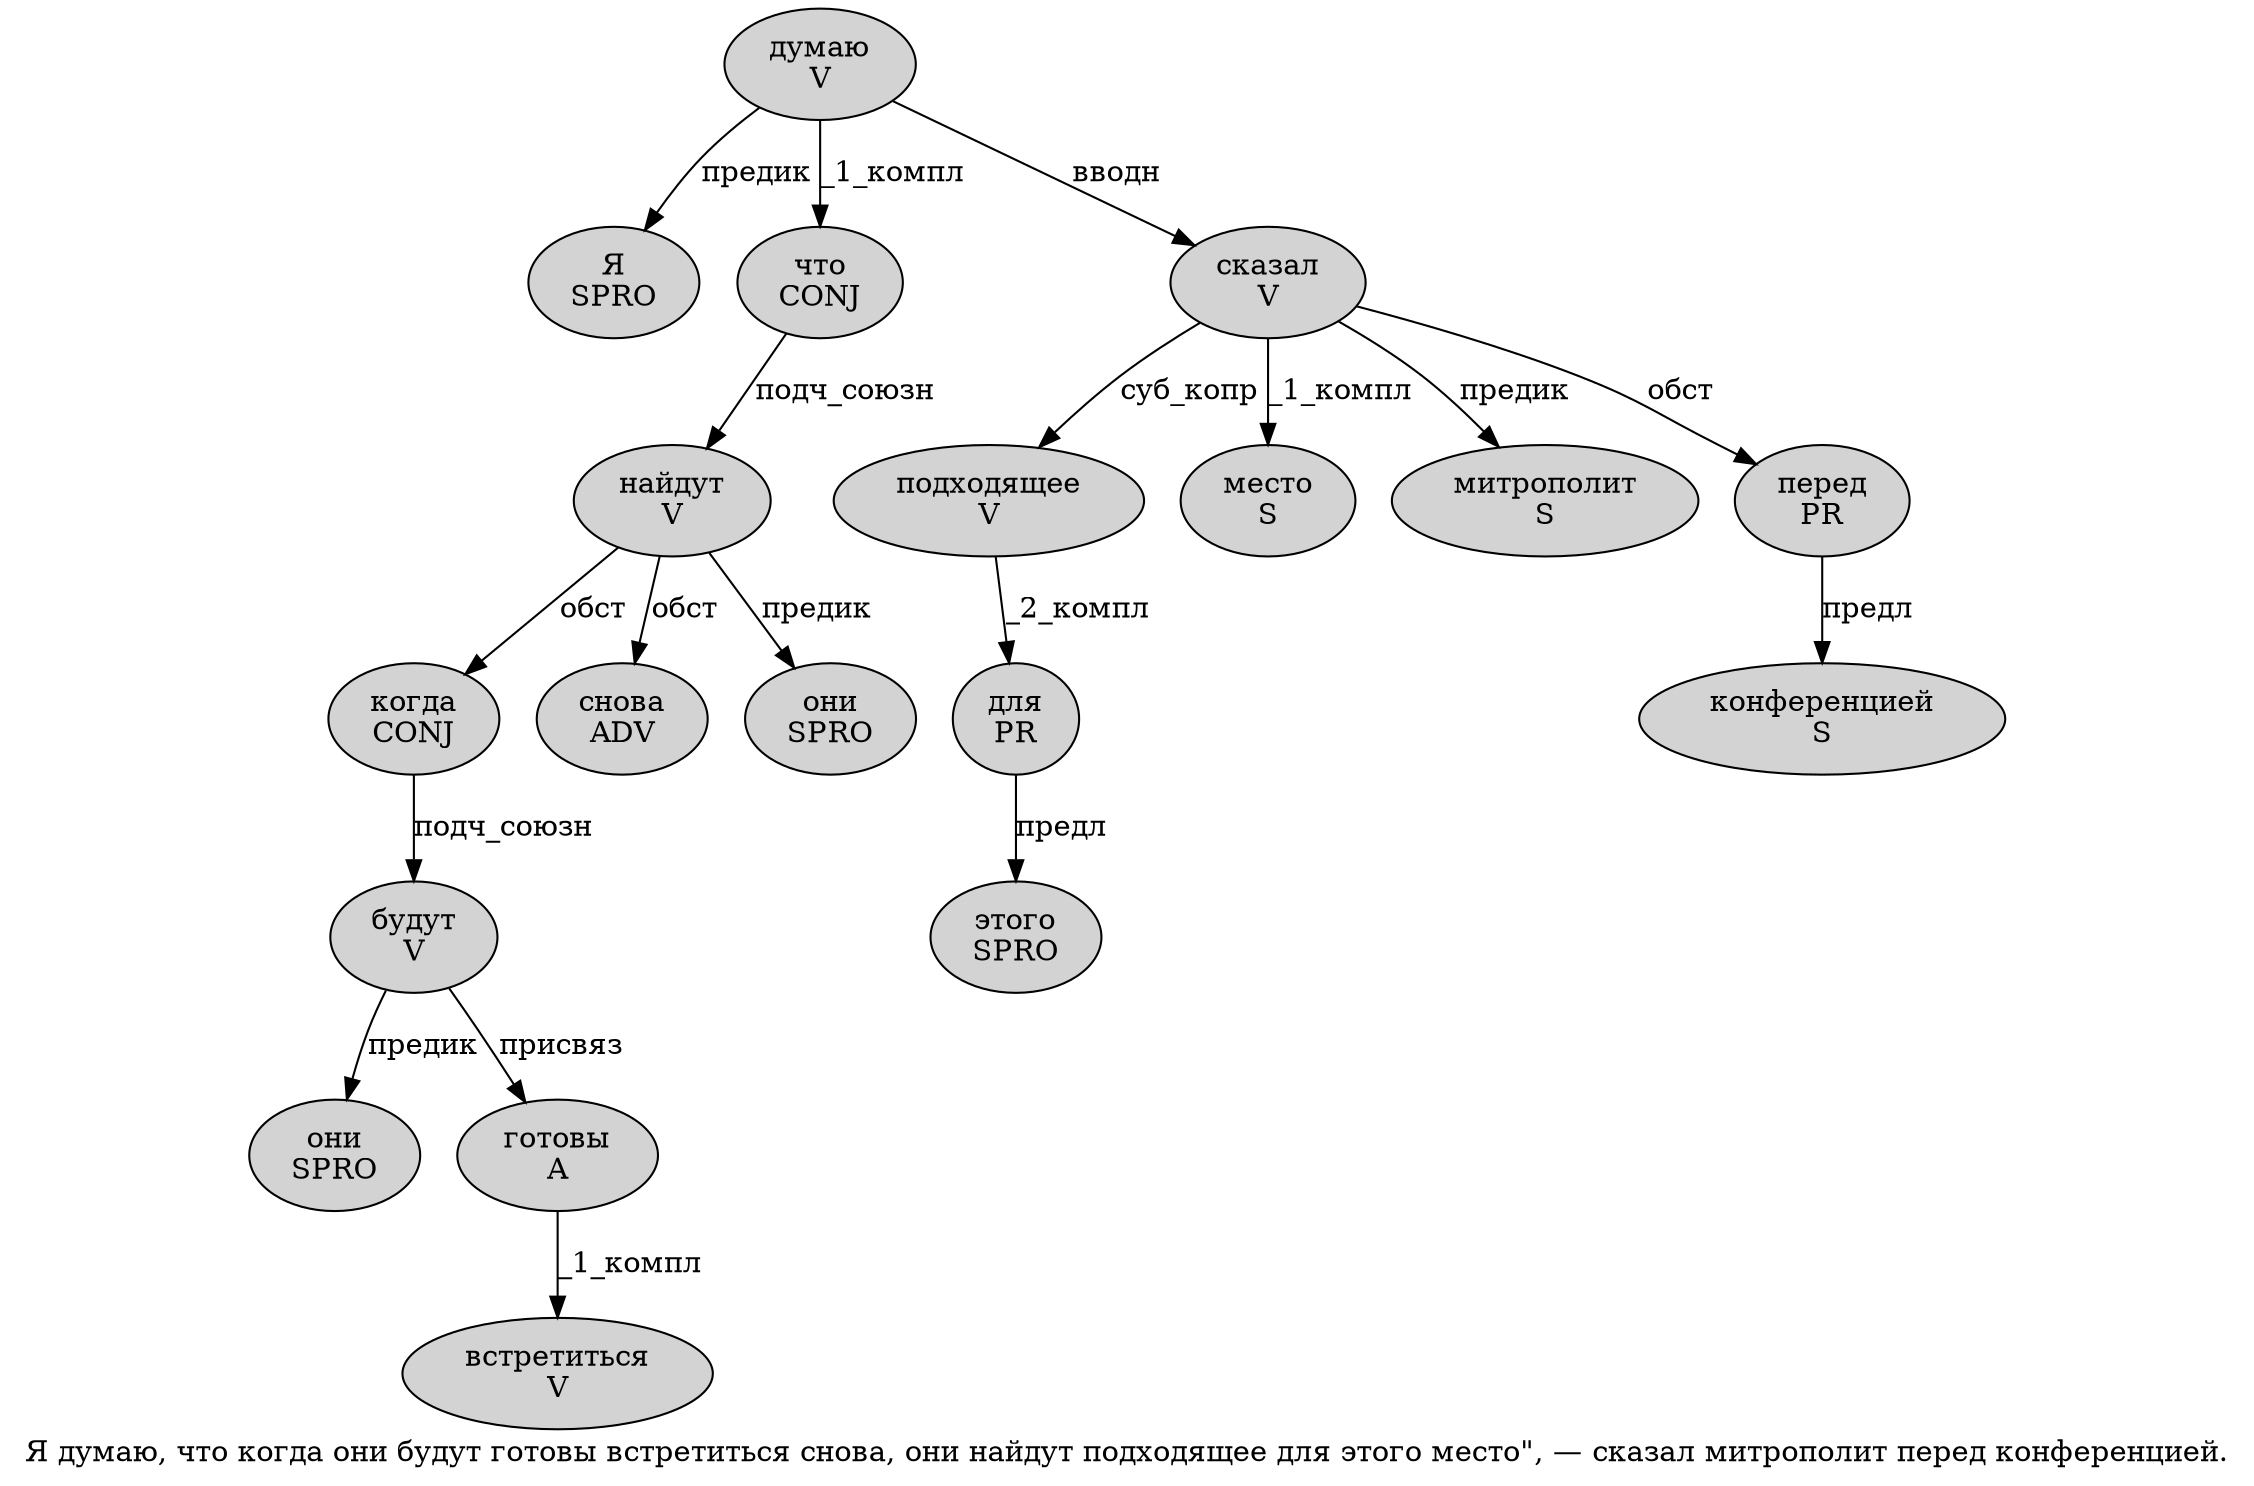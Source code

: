 digraph SENTENCE_212 {
	graph [label="Я думаю, что когда они будут готовы встретиться снова, они найдут подходящее для этого место\", — сказал митрополит перед конференцией."]
	node [style=filled]
		0 [label="Я
SPRO" color="" fillcolor=lightgray penwidth=1 shape=ellipse]
		1 [label="думаю
V" color="" fillcolor=lightgray penwidth=1 shape=ellipse]
		3 [label="что
CONJ" color="" fillcolor=lightgray penwidth=1 shape=ellipse]
		4 [label="когда
CONJ" color="" fillcolor=lightgray penwidth=1 shape=ellipse]
		5 [label="они
SPRO" color="" fillcolor=lightgray penwidth=1 shape=ellipse]
		6 [label="будут
V" color="" fillcolor=lightgray penwidth=1 shape=ellipse]
		7 [label="готовы
A" color="" fillcolor=lightgray penwidth=1 shape=ellipse]
		8 [label="встретиться
V" color="" fillcolor=lightgray penwidth=1 shape=ellipse]
		9 [label="снова
ADV" color="" fillcolor=lightgray penwidth=1 shape=ellipse]
		11 [label="они
SPRO" color="" fillcolor=lightgray penwidth=1 shape=ellipse]
		12 [label="найдут
V" color="" fillcolor=lightgray penwidth=1 shape=ellipse]
		13 [label="подходящее
V" color="" fillcolor=lightgray penwidth=1 shape=ellipse]
		14 [label="для
PR" color="" fillcolor=lightgray penwidth=1 shape=ellipse]
		15 [label="этого
SPRO" color="" fillcolor=lightgray penwidth=1 shape=ellipse]
		16 [label="место
S" color="" fillcolor=lightgray penwidth=1 shape=ellipse]
		20 [label="сказал
V" color="" fillcolor=lightgray penwidth=1 shape=ellipse]
		21 [label="митрополит
S" color="" fillcolor=lightgray penwidth=1 shape=ellipse]
		22 [label="перед
PR" color="" fillcolor=lightgray penwidth=1 shape=ellipse]
		23 [label="конференцией
S" color="" fillcolor=lightgray penwidth=1 shape=ellipse]
			14 -> 15 [label="предл"]
			3 -> 12 [label="подч_союзн"]
			13 -> 14 [label="_2_компл"]
			12 -> 4 [label="обст"]
			12 -> 9 [label="обст"]
			12 -> 11 [label="предик"]
			6 -> 5 [label="предик"]
			6 -> 7 [label="присвяз"]
			4 -> 6 [label="подч_союзн"]
			1 -> 0 [label="предик"]
			1 -> 3 [label="_1_компл"]
			1 -> 20 [label="вводн"]
			20 -> 13 [label="суб_копр"]
			20 -> 16 [label="_1_компл"]
			20 -> 21 [label="предик"]
			20 -> 22 [label="обст"]
			7 -> 8 [label="_1_компл"]
			22 -> 23 [label="предл"]
}
